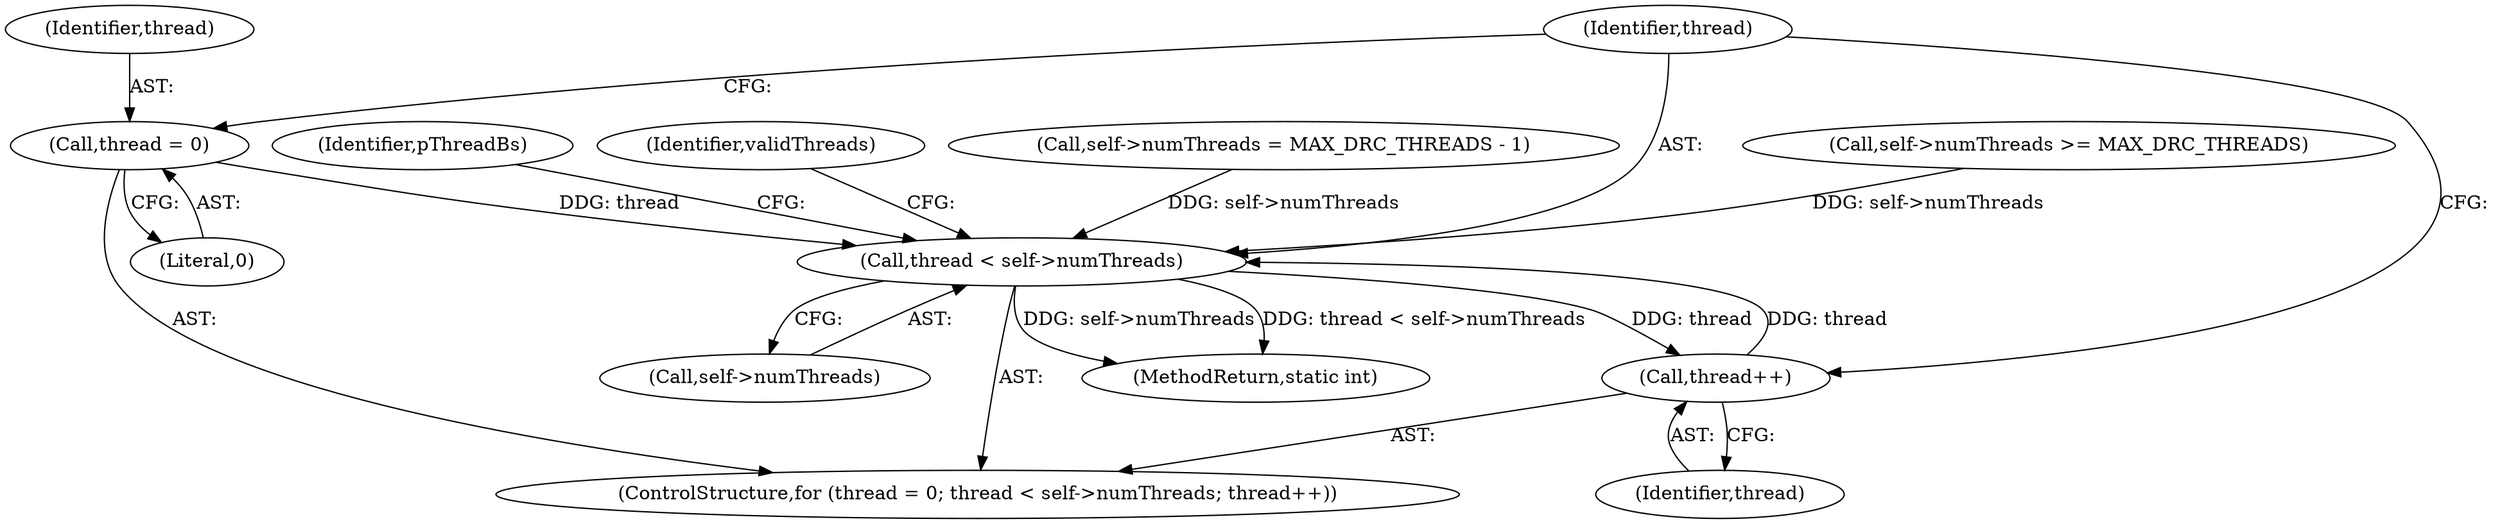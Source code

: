 digraph "0_Android_5d4405f601fa11a8955fd7611532c982420e4206@API" {
"1000338" [label="(Call,thread = 0)"];
"1000341" [label="(Call,thread < self->numThreads)"];
"1000346" [label="(Call,thread++)"];
"1000343" [label="(Call,self->numThreads)"];
"1000324" [label="(Call,self->numThreads >= MAX_DRC_THREADS)"];
"1000342" [label="(Identifier,thread)"];
"1000346" [label="(Call,thread++)"];
"1000337" [label="(ControlStructure,for (thread = 0; thread < self->numThreads; thread++))"];
"1000338" [label="(Call,thread = 0)"];
"1000347" [label="(Identifier,thread)"];
"1000351" [label="(Identifier,pThreadBs)"];
"1000440" [label="(Identifier,validThreads)"];
"1000340" [label="(Literal,0)"];
"1000660" [label="(MethodReturn,static int)"];
"1000341" [label="(Call,thread < self->numThreads)"];
"1000330" [label="(Call,self->numThreads = MAX_DRC_THREADS - 1)"];
"1000339" [label="(Identifier,thread)"];
"1000338" -> "1000337"  [label="AST: "];
"1000338" -> "1000340"  [label="CFG: "];
"1000339" -> "1000338"  [label="AST: "];
"1000340" -> "1000338"  [label="AST: "];
"1000342" -> "1000338"  [label="CFG: "];
"1000338" -> "1000341"  [label="DDG: thread"];
"1000341" -> "1000337"  [label="AST: "];
"1000341" -> "1000343"  [label="CFG: "];
"1000342" -> "1000341"  [label="AST: "];
"1000343" -> "1000341"  [label="AST: "];
"1000351" -> "1000341"  [label="CFG: "];
"1000440" -> "1000341"  [label="CFG: "];
"1000341" -> "1000660"  [label="DDG: self->numThreads"];
"1000341" -> "1000660"  [label="DDG: thread < self->numThreads"];
"1000346" -> "1000341"  [label="DDG: thread"];
"1000330" -> "1000341"  [label="DDG: self->numThreads"];
"1000324" -> "1000341"  [label="DDG: self->numThreads"];
"1000341" -> "1000346"  [label="DDG: thread"];
"1000346" -> "1000337"  [label="AST: "];
"1000346" -> "1000347"  [label="CFG: "];
"1000347" -> "1000346"  [label="AST: "];
"1000342" -> "1000346"  [label="CFG: "];
}
